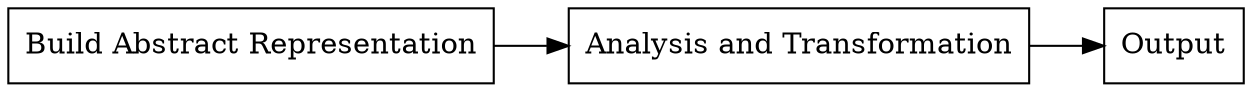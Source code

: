 digraph G {
rankdir=LR;
build [label="Build Abstract Representation", shape= "box"];
transform [label = "Analysis and Transformation", shape= "box"]
output [label = "Output", shape= "box"]


build -> transform;
transform -> output;
}
